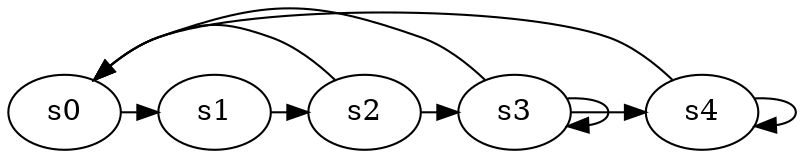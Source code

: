 digraph game_0533_cycle_5 {
    s0 [name="s0", player=0, target=1];
    s1 [name="s1", player=1];
    s2 [name="s2", player=0];
    s3 [name="s3", player=0];
    s4 [name="s4", player=1, target=1];

    s0 -> s1 [constraint="time == 1 || time == 12 || time == 13 || time == 18 || time == 23"];
    s1 -> s2 [constraint="time % 4 == 3 || time % 4 == 0"];
    s2 -> s3 [constraint="time == 3 || time == 11 || time == 13 || time == 16 || time == 18 || time == 20"];
    s3 -> s4 [constraint="time % 5 == 3"];
    s4 -> s0 [constraint="time == 3 || time == 9 || time == 13 || time == 23 || time == 24"];
    s2 -> s0 [constraint="time == 7"];
    s3 -> s3 [constraint="time % 4 == 0"];
    s3 -> s0 [constraint="time == 2 || time == 4 || time == 5"];
    s4 -> s4 [constraint="time % 2 == 0"];
}
